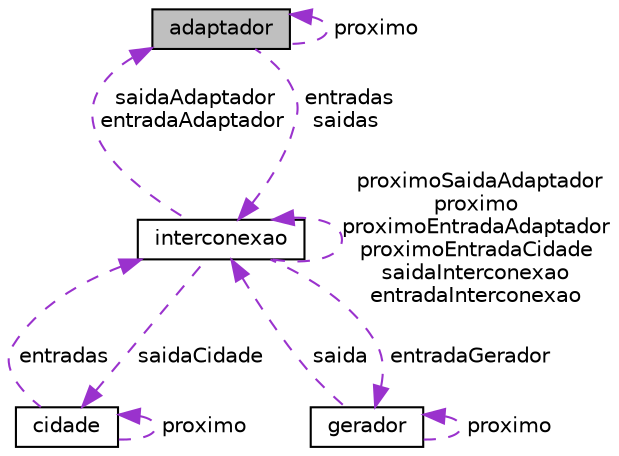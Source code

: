 digraph "adaptador"
{
  edge [fontname="Helvetica",fontsize="10",labelfontname="Helvetica",labelfontsize="10"];
  node [fontname="Helvetica",fontsize="10",shape=record];
  Node1 [label="adaptador",height=0.2,width=0.4,color="black", fillcolor="grey75", style="filled" fontcolor="black"];
  Node2 -> Node1 [dir="back",color="darkorchid3",fontsize="10",style="dashed",label=" entradas\nsaidas" ,fontname="Helvetica"];
  Node2 [label="interconexao",height=0.2,width=0.4,color="black", fillcolor="white", style="filled",URL="$structinterconexao.html"];
  Node3 -> Node2 [dir="back",color="darkorchid3",fontsize="10",style="dashed",label=" saidaCidade" ,fontname="Helvetica"];
  Node3 [label="cidade",height=0.2,width=0.4,color="black", fillcolor="white", style="filled",URL="$structcidade.html"];
  Node3 -> Node3 [dir="back",color="darkorchid3",fontsize="10",style="dashed",label=" proximo" ,fontname="Helvetica"];
  Node2 -> Node3 [dir="back",color="darkorchid3",fontsize="10",style="dashed",label=" entradas" ,fontname="Helvetica"];
  Node2 -> Node2 [dir="back",color="darkorchid3",fontsize="10",style="dashed",label=" proximoSaidaAdaptador\nproximo\nproximoEntradaAdaptador\nproximoEntradaCidade\nsaidaInterconexao\nentradaInterconexao" ,fontname="Helvetica"];
  Node1 -> Node2 [dir="back",color="darkorchid3",fontsize="10",style="dashed",label=" saidaAdaptador\nentradaAdaptador" ,fontname="Helvetica"];
  Node4 -> Node2 [dir="back",color="darkorchid3",fontsize="10",style="dashed",label=" entradaGerador" ,fontname="Helvetica"];
  Node4 [label="gerador",height=0.2,width=0.4,color="black", fillcolor="white", style="filled",URL="$structgerador.html"];
  Node2 -> Node4 [dir="back",color="darkorchid3",fontsize="10",style="dashed",label=" saida" ,fontname="Helvetica"];
  Node4 -> Node4 [dir="back",color="darkorchid3",fontsize="10",style="dashed",label=" proximo" ,fontname="Helvetica"];
  Node1 -> Node1 [dir="back",color="darkorchid3",fontsize="10",style="dashed",label=" proximo" ,fontname="Helvetica"];
}
